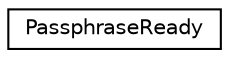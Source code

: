 digraph "Graphical Class Hierarchy"
{
  edge [fontname="Helvetica",fontsize="10",labelfontname="Helvetica",labelfontsize="10"];
  node [fontname="Helvetica",fontsize="10",shape=record];
  rankdir="LR";
  Node1 [label="PassphraseReady",height=0.2,width=0.4,color="black", fillcolor="white", style="filled",URL="$struct_passphrase_ready.html"];
}
